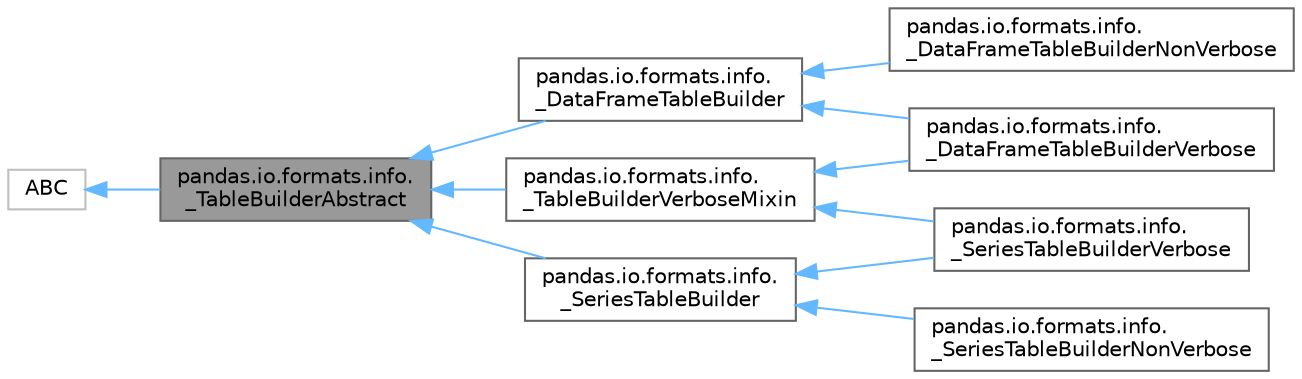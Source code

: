 digraph "pandas.io.formats.info._TableBuilderAbstract"
{
 // LATEX_PDF_SIZE
  bgcolor="transparent";
  edge [fontname=Helvetica,fontsize=10,labelfontname=Helvetica,labelfontsize=10];
  node [fontname=Helvetica,fontsize=10,shape=box,height=0.2,width=0.4];
  rankdir="LR";
  Node1 [id="Node000001",label="pandas.io.formats.info.\l_TableBuilderAbstract",height=0.2,width=0.4,color="gray40", fillcolor="grey60", style="filled", fontcolor="black",tooltip=" "];
  Node2 -> Node1 [id="edge1_Node000001_Node000002",dir="back",color="steelblue1",style="solid",tooltip=" "];
  Node2 [id="Node000002",label="ABC",height=0.2,width=0.4,color="grey75", fillcolor="white", style="filled",URL="$dd/d9b/classABC.html",tooltip=" "];
  Node1 -> Node3 [id="edge2_Node000001_Node000003",dir="back",color="steelblue1",style="solid",tooltip=" "];
  Node3 [id="Node000003",label="pandas.io.formats.info.\l_DataFrameTableBuilder",height=0.2,width=0.4,color="gray40", fillcolor="white", style="filled",URL="$dd/d09/classpandas_1_1io_1_1formats_1_1info_1_1__DataFrameTableBuilder.html",tooltip=" "];
  Node3 -> Node4 [id="edge3_Node000003_Node000004",dir="back",color="steelblue1",style="solid",tooltip=" "];
  Node4 [id="Node000004",label="pandas.io.formats.info.\l_DataFrameTableBuilderNonVerbose",height=0.2,width=0.4,color="gray40", fillcolor="white", style="filled",URL="$d2/d0b/classpandas_1_1io_1_1formats_1_1info_1_1__DataFrameTableBuilderNonVerbose.html",tooltip=" "];
  Node3 -> Node5 [id="edge4_Node000003_Node000005",dir="back",color="steelblue1",style="solid",tooltip=" "];
  Node5 [id="Node000005",label="pandas.io.formats.info.\l_DataFrameTableBuilderVerbose",height=0.2,width=0.4,color="gray40", fillcolor="white", style="filled",URL="$db/d37/classpandas_1_1io_1_1formats_1_1info_1_1__DataFrameTableBuilderVerbose.html",tooltip=" "];
  Node1 -> Node6 [id="edge5_Node000001_Node000006",dir="back",color="steelblue1",style="solid",tooltip=" "];
  Node6 [id="Node000006",label="pandas.io.formats.info.\l_SeriesTableBuilder",height=0.2,width=0.4,color="gray40", fillcolor="white", style="filled",URL="$db/d0d/classpandas_1_1io_1_1formats_1_1info_1_1__SeriesTableBuilder.html",tooltip=" "];
  Node6 -> Node7 [id="edge6_Node000006_Node000007",dir="back",color="steelblue1",style="solid",tooltip=" "];
  Node7 [id="Node000007",label="pandas.io.formats.info.\l_SeriesTableBuilderNonVerbose",height=0.2,width=0.4,color="gray40", fillcolor="white", style="filled",URL="$d7/d0c/classpandas_1_1io_1_1formats_1_1info_1_1__SeriesTableBuilderNonVerbose.html",tooltip=" "];
  Node6 -> Node8 [id="edge7_Node000006_Node000008",dir="back",color="steelblue1",style="solid",tooltip=" "];
  Node8 [id="Node000008",label="pandas.io.formats.info.\l_SeriesTableBuilderVerbose",height=0.2,width=0.4,color="gray40", fillcolor="white", style="filled",URL="$d6/dc6/classpandas_1_1io_1_1formats_1_1info_1_1__SeriesTableBuilderVerbose.html",tooltip=" "];
  Node1 -> Node9 [id="edge8_Node000001_Node000009",dir="back",color="steelblue1",style="solid",tooltip=" "];
  Node9 [id="Node000009",label="pandas.io.formats.info.\l_TableBuilderVerboseMixin",height=0.2,width=0.4,color="gray40", fillcolor="white", style="filled",URL="$d9/d0c/classpandas_1_1io_1_1formats_1_1info_1_1__TableBuilderVerboseMixin.html",tooltip=" "];
  Node9 -> Node5 [id="edge9_Node000009_Node000005",dir="back",color="steelblue1",style="solid",tooltip=" "];
  Node9 -> Node8 [id="edge10_Node000009_Node000008",dir="back",color="steelblue1",style="solid",tooltip=" "];
}
